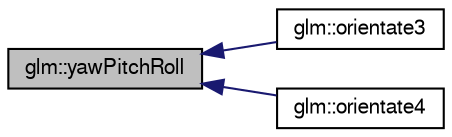 digraph G
{
  bgcolor="transparent";
  edge [fontname="FreeSans",fontsize=10,labelfontname="FreeSans",labelfontsize=10];
  node [fontname="FreeSans",fontsize=10,shape=record];
  rankdir=LR;
  Node1 [label="glm::yawPitchRoll",height=0.2,width=0.4,color="black", fillcolor="grey75", style="filled" fontcolor="black"];
  Node1 -> Node2 [dir=back,color="midnightblue",fontsize=10,style="solid"];
  Node2 [label="glm::orientate3",height=0.2,width=0.4,color="black",URL="$group__gtx__euler__angles.html#g114ce533cc2f140cb17ca5a44214d973"];
  Node1 -> Node3 [dir=back,color="midnightblue",fontsize=10,style="solid"];
  Node3 [label="glm::orientate4",height=0.2,width=0.4,color="black",URL="$group__gtx__euler__angles.html#g98f6c8d3b6b97ff0ae2f64544142cb7f"];
}
